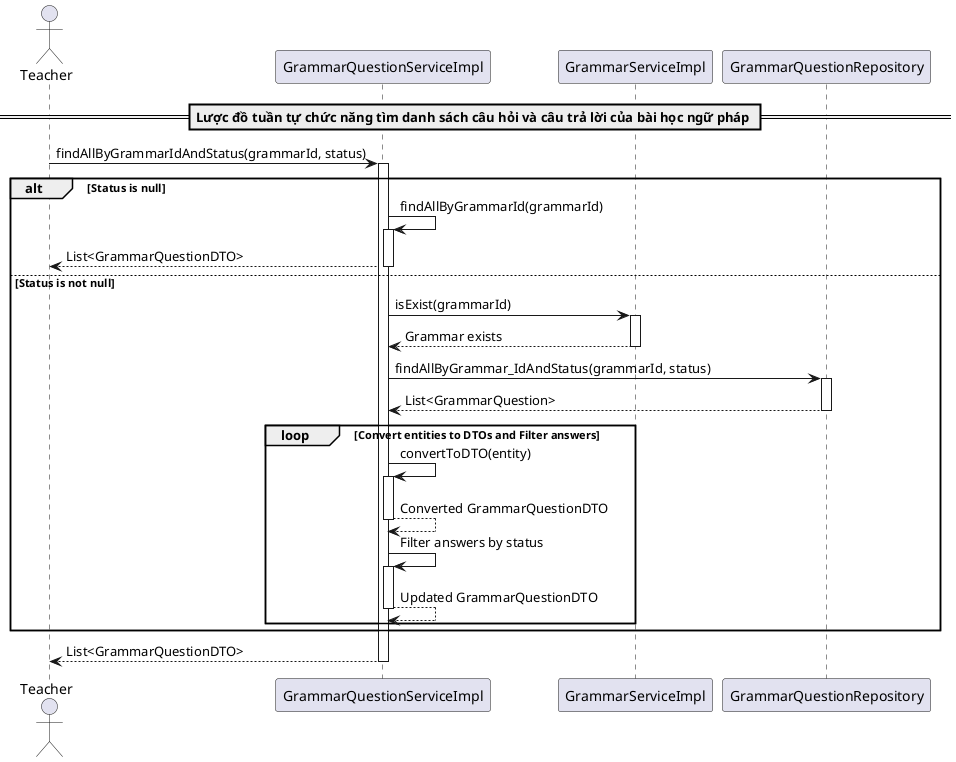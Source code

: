 @startuml findAllByGrammarIdAndStatus

actor Teacher
participant "GrammarQuestionServiceImpl" as GrammarQuestionService
participant "GrammarServiceImpl" as GrammarService
participant "GrammarQuestionRepository" as Repository

== Lược đồ tuần tự chức năng tìm danh sách câu hỏi và câu trả lời của bài học ngữ pháp ==
Teacher -> GrammarQuestionService: findAllByGrammarIdAndStatus(grammarId, status)
activate GrammarQuestionService

alt Status is null
    GrammarQuestionService -> GrammarQuestionService: findAllByGrammarId(grammarId)
     activate GrammarQuestionService
   GrammarQuestionService --> Teacher: List<GrammarQuestionDTO>
        deactivate GrammarQuestionService
else Status is not null
    GrammarQuestionService -> GrammarService: isExist(grammarId)
    activate GrammarService
    GrammarService --> GrammarQuestionService: Grammar exists
    deactivate GrammarService

    GrammarQuestionService -> Repository: findAllByGrammar_IdAndStatus(grammarId, status)
    activate Repository
    Repository --> GrammarQuestionService: List<GrammarQuestion>
    deactivate Repository

    loop Convert entities to DTOs and Filter answers
        GrammarQuestionService -> GrammarQuestionService: convertToDTO(entity)
        activate GrammarQuestionService
        GrammarQuestionService --> GrammarQuestionService: Converted GrammarQuestionDTO
        deactivate GrammarQuestionService

        GrammarQuestionService -> GrammarQuestionService: Filter answers by status
        activate GrammarQuestionService
        GrammarQuestionService --> GrammarQuestionService: Updated GrammarQuestionDTO
        deactivate GrammarQuestionService
    end
end

GrammarQuestionService --> Teacher: List<GrammarQuestionDTO>
deactivate GrammarQuestionService

@enduml

